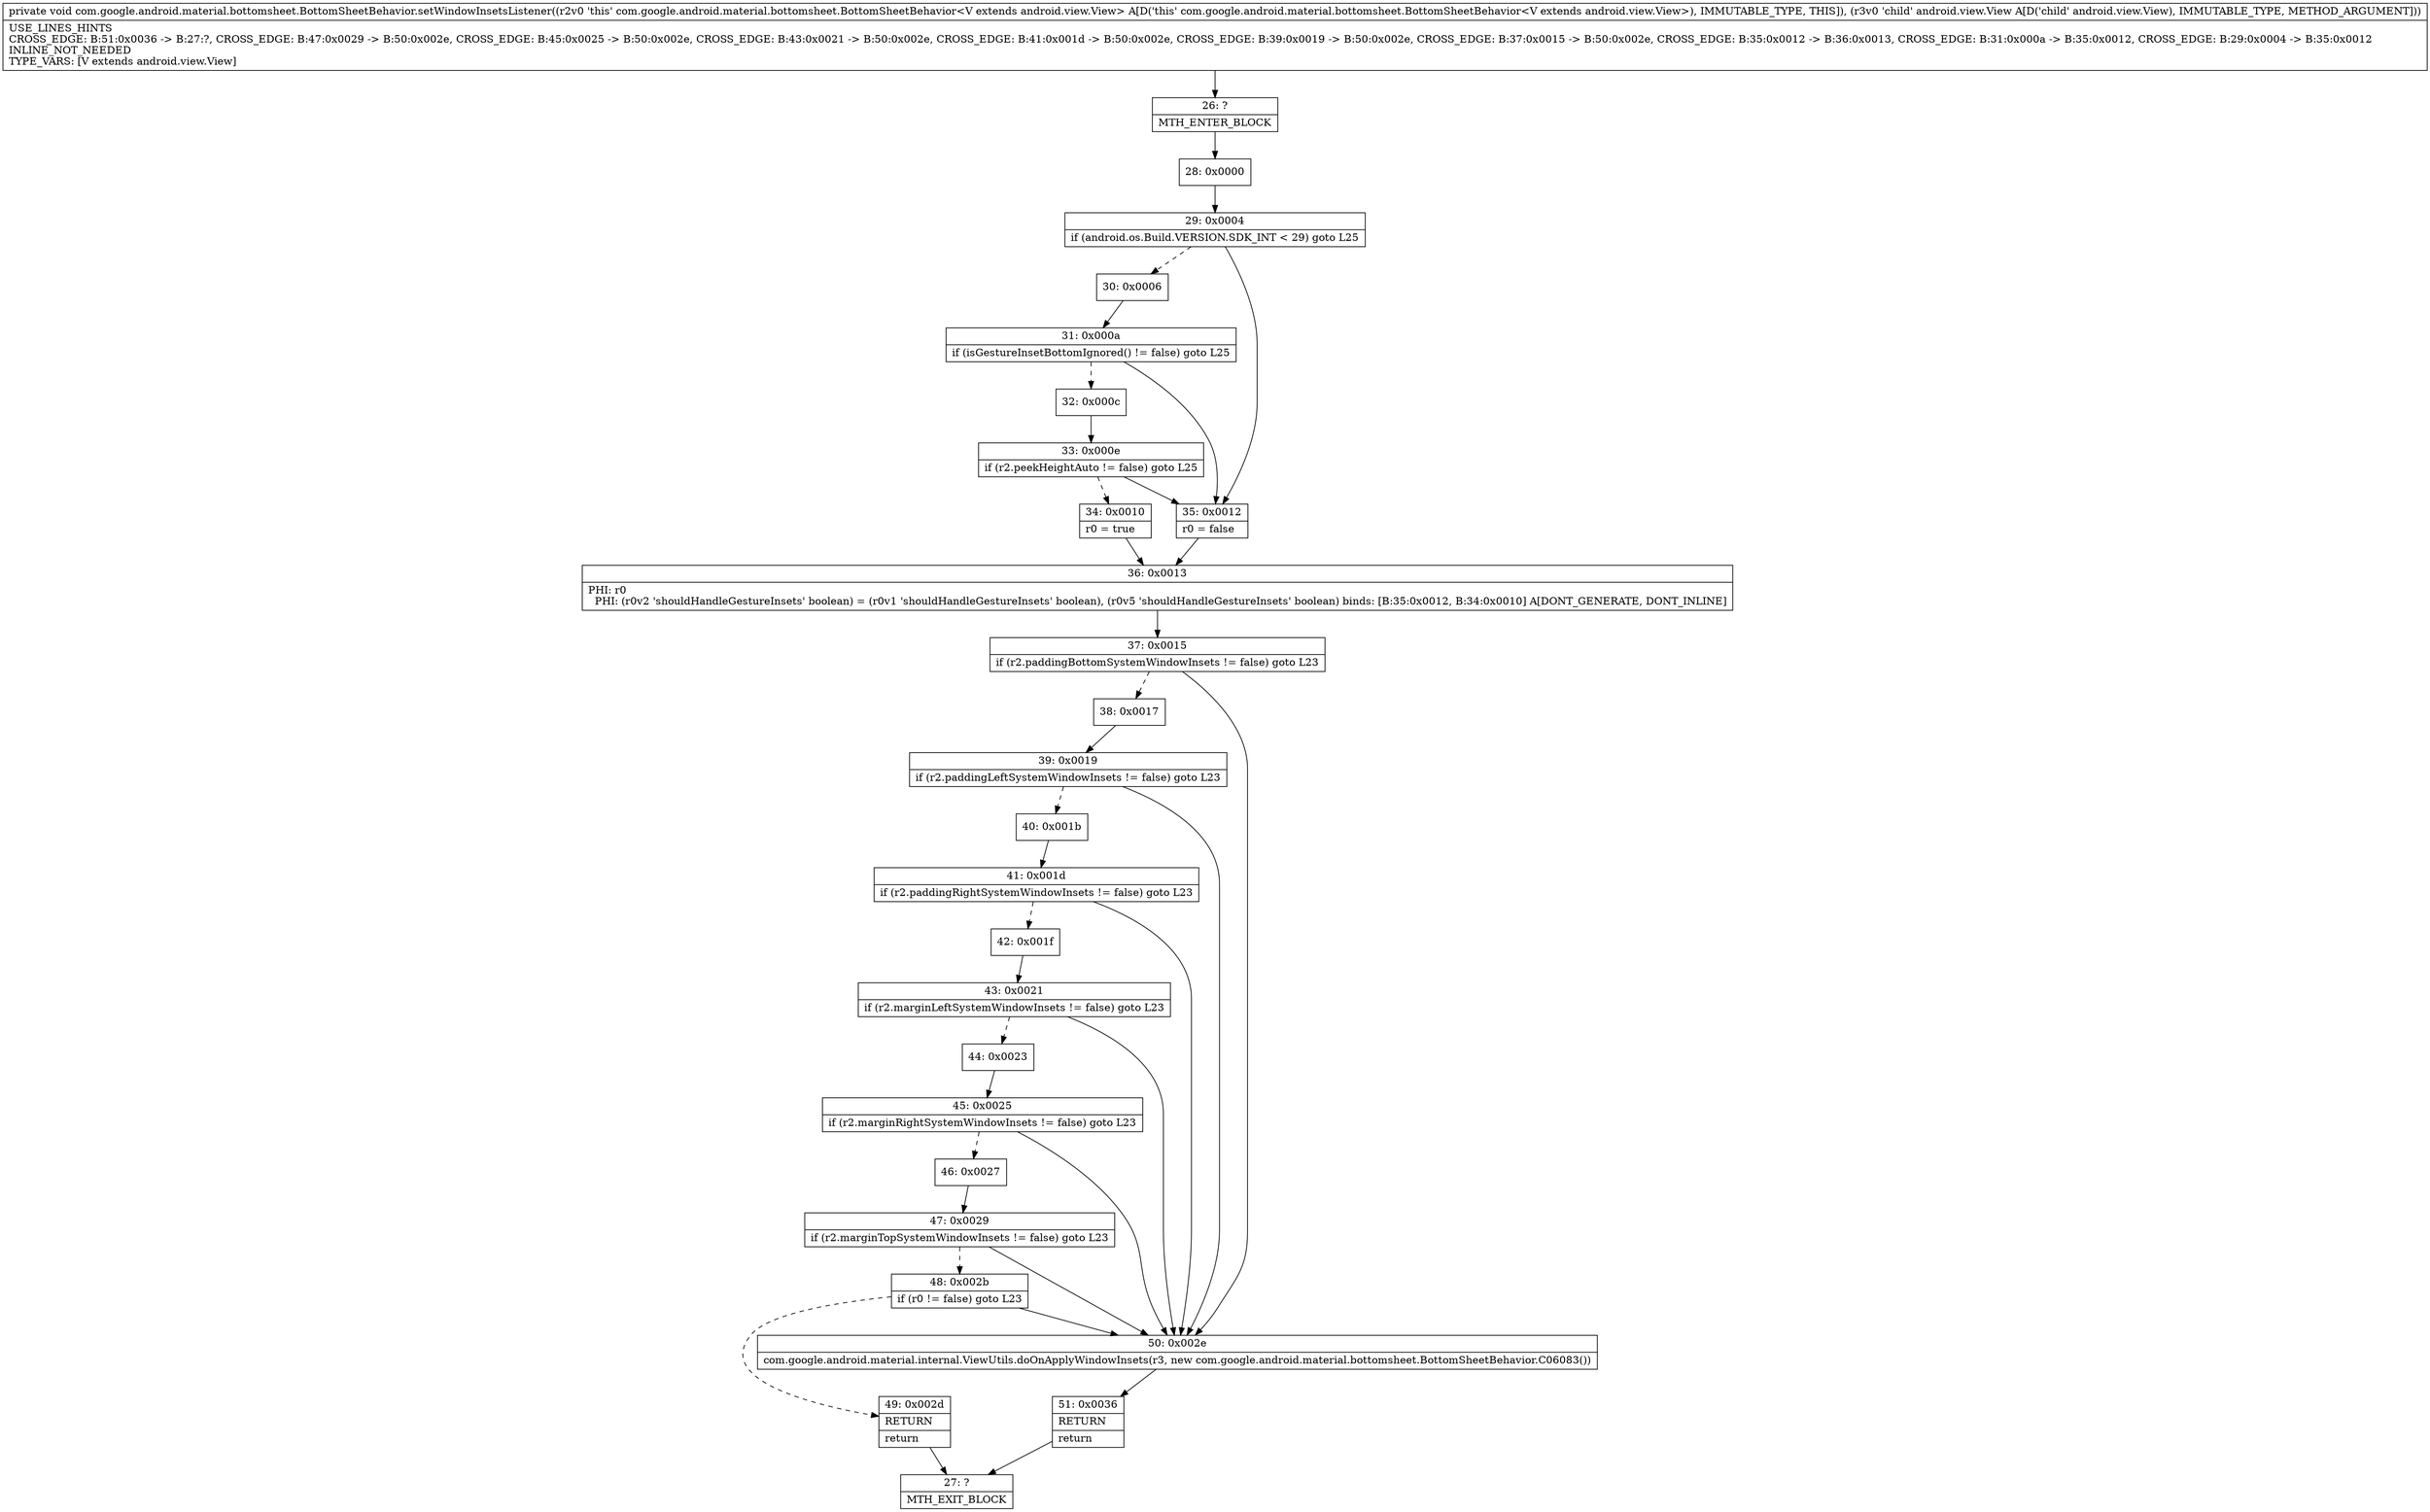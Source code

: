 digraph "CFG forcom.google.android.material.bottomsheet.BottomSheetBehavior.setWindowInsetsListener(Landroid\/view\/View;)V" {
Node_26 [shape=record,label="{26\:\ ?|MTH_ENTER_BLOCK\l}"];
Node_28 [shape=record,label="{28\:\ 0x0000}"];
Node_29 [shape=record,label="{29\:\ 0x0004|if (android.os.Build.VERSION.SDK_INT \< 29) goto L25\l}"];
Node_30 [shape=record,label="{30\:\ 0x0006}"];
Node_31 [shape=record,label="{31\:\ 0x000a|if (isGestureInsetBottomIgnored() != false) goto L25\l}"];
Node_32 [shape=record,label="{32\:\ 0x000c}"];
Node_33 [shape=record,label="{33\:\ 0x000e|if (r2.peekHeightAuto != false) goto L25\l}"];
Node_34 [shape=record,label="{34\:\ 0x0010|r0 = true\l}"];
Node_36 [shape=record,label="{36\:\ 0x0013|PHI: r0 \l  PHI: (r0v2 'shouldHandleGestureInsets' boolean) = (r0v1 'shouldHandleGestureInsets' boolean), (r0v5 'shouldHandleGestureInsets' boolean) binds: [B:35:0x0012, B:34:0x0010] A[DONT_GENERATE, DONT_INLINE]\l}"];
Node_37 [shape=record,label="{37\:\ 0x0015|if (r2.paddingBottomSystemWindowInsets != false) goto L23\l}"];
Node_38 [shape=record,label="{38\:\ 0x0017}"];
Node_39 [shape=record,label="{39\:\ 0x0019|if (r2.paddingLeftSystemWindowInsets != false) goto L23\l}"];
Node_40 [shape=record,label="{40\:\ 0x001b}"];
Node_41 [shape=record,label="{41\:\ 0x001d|if (r2.paddingRightSystemWindowInsets != false) goto L23\l}"];
Node_42 [shape=record,label="{42\:\ 0x001f}"];
Node_43 [shape=record,label="{43\:\ 0x0021|if (r2.marginLeftSystemWindowInsets != false) goto L23\l}"];
Node_44 [shape=record,label="{44\:\ 0x0023}"];
Node_45 [shape=record,label="{45\:\ 0x0025|if (r2.marginRightSystemWindowInsets != false) goto L23\l}"];
Node_46 [shape=record,label="{46\:\ 0x0027}"];
Node_47 [shape=record,label="{47\:\ 0x0029|if (r2.marginTopSystemWindowInsets != false) goto L23\l}"];
Node_48 [shape=record,label="{48\:\ 0x002b|if (r0 != false) goto L23\l}"];
Node_49 [shape=record,label="{49\:\ 0x002d|RETURN\l|return\l}"];
Node_27 [shape=record,label="{27\:\ ?|MTH_EXIT_BLOCK\l}"];
Node_50 [shape=record,label="{50\:\ 0x002e|com.google.android.material.internal.ViewUtils.doOnApplyWindowInsets(r3, new com.google.android.material.bottomsheet.BottomSheetBehavior.C06083())\l}"];
Node_51 [shape=record,label="{51\:\ 0x0036|RETURN\l|return\l}"];
Node_35 [shape=record,label="{35\:\ 0x0012|r0 = false\l}"];
MethodNode[shape=record,label="{private void com.google.android.material.bottomsheet.BottomSheetBehavior.setWindowInsetsListener((r2v0 'this' com.google.android.material.bottomsheet.BottomSheetBehavior\<V extends android.view.View\> A[D('this' com.google.android.material.bottomsheet.BottomSheetBehavior\<V extends android.view.View\>), IMMUTABLE_TYPE, THIS]), (r3v0 'child' android.view.View A[D('child' android.view.View), IMMUTABLE_TYPE, METHOD_ARGUMENT]))  | USE_LINES_HINTS\lCROSS_EDGE: B:51:0x0036 \-\> B:27:?, CROSS_EDGE: B:47:0x0029 \-\> B:50:0x002e, CROSS_EDGE: B:45:0x0025 \-\> B:50:0x002e, CROSS_EDGE: B:43:0x0021 \-\> B:50:0x002e, CROSS_EDGE: B:41:0x001d \-\> B:50:0x002e, CROSS_EDGE: B:39:0x0019 \-\> B:50:0x002e, CROSS_EDGE: B:37:0x0015 \-\> B:50:0x002e, CROSS_EDGE: B:35:0x0012 \-\> B:36:0x0013, CROSS_EDGE: B:31:0x000a \-\> B:35:0x0012, CROSS_EDGE: B:29:0x0004 \-\> B:35:0x0012\lINLINE_NOT_NEEDED\lTYPE_VARS: [V extends android.view.View]\l}"];
MethodNode -> Node_26;Node_26 -> Node_28;
Node_28 -> Node_29;
Node_29 -> Node_30[style=dashed];
Node_29 -> Node_35;
Node_30 -> Node_31;
Node_31 -> Node_32[style=dashed];
Node_31 -> Node_35;
Node_32 -> Node_33;
Node_33 -> Node_34[style=dashed];
Node_33 -> Node_35;
Node_34 -> Node_36;
Node_36 -> Node_37;
Node_37 -> Node_38[style=dashed];
Node_37 -> Node_50;
Node_38 -> Node_39;
Node_39 -> Node_40[style=dashed];
Node_39 -> Node_50;
Node_40 -> Node_41;
Node_41 -> Node_42[style=dashed];
Node_41 -> Node_50;
Node_42 -> Node_43;
Node_43 -> Node_44[style=dashed];
Node_43 -> Node_50;
Node_44 -> Node_45;
Node_45 -> Node_46[style=dashed];
Node_45 -> Node_50;
Node_46 -> Node_47;
Node_47 -> Node_48[style=dashed];
Node_47 -> Node_50;
Node_48 -> Node_49[style=dashed];
Node_48 -> Node_50;
Node_49 -> Node_27;
Node_50 -> Node_51;
Node_51 -> Node_27;
Node_35 -> Node_36;
}

